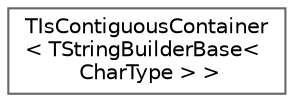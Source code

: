 digraph "Graphical Class Hierarchy"
{
 // INTERACTIVE_SVG=YES
 // LATEX_PDF_SIZE
  bgcolor="transparent";
  edge [fontname=Helvetica,fontsize=10,labelfontname=Helvetica,labelfontsize=10];
  node [fontname=Helvetica,fontsize=10,shape=box,height=0.2,width=0.4];
  rankdir="LR";
  Node0 [id="Node000000",label="TIsContiguousContainer\l\< TStringBuilderBase\<\l CharType \> \>",height=0.2,width=0.4,color="grey40", fillcolor="white", style="filled",URL="$d9/df4/structTIsContiguousContainer_3_01TStringBuilderBase_3_01CharType_01_4_01_4.html",tooltip=" "];
}

